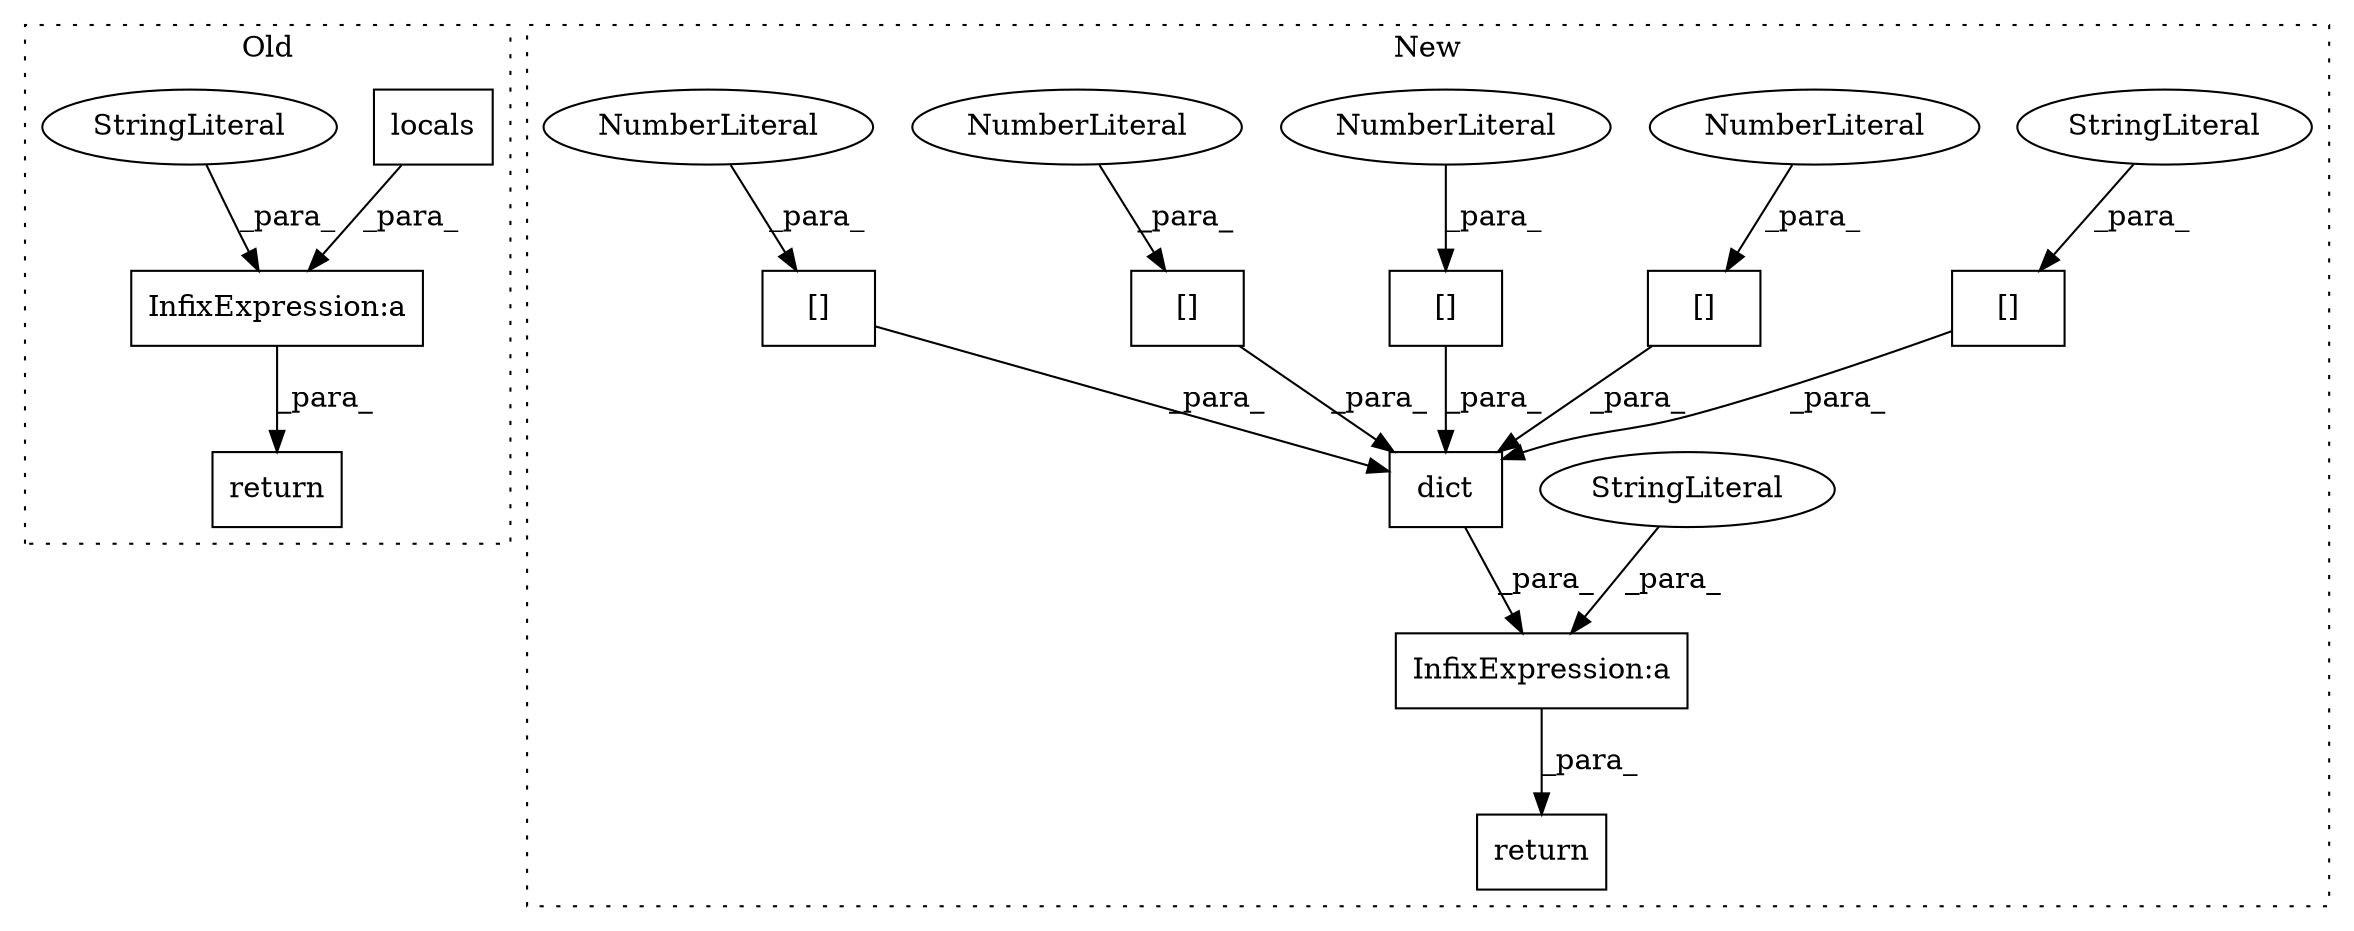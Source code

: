 digraph G {
subgraph cluster0 {
1 [label="locals" a="32" s="25387" l="8" shape="box"];
3 [label="return" a="41" s="13101" l="7" shape="box"];
6 [label="InfixExpression:a" a="27" s="25384" l="3" shape="box"];
8 [label="StringLiteral" a="45" s="13109" l="12275" shape="ellipse"];
label = "Old";
style="dotted";
}
subgraph cluster1 {
2 [label="return" a="41" s="13253" l="7" shape="box"];
4 [label="InfixExpression:a" a="27" s="25508" l="3" shape="box"];
5 [label="StringLiteral" a="45" s="13261" l="12247" shape="ellipse"];
7 [label="dict" a="32" s="25511,25569" l="5,1" shape="box"];
9 [label="[]" a="2" s="25556,25568" l="4,1" shape="box"];
10 [label="StringLiteral" a="45" s="25560" l="8" shape="ellipse"];
11 [label="[]" a="2" s="25530,25535" l="4,1" shape="box"];
12 [label="NumberLiteral" a="34" s="25534" l="1" shape="ellipse"];
13 [label="[]" a="2" s="25523,25528" l="4,1" shape="box"];
14 [label="NumberLiteral" a="34" s="25527" l="1" shape="ellipse"];
15 [label="[]" a="2" s="25516,25521" l="4,1" shape="box"];
16 [label="NumberLiteral" a="34" s="25520" l="1" shape="ellipse"];
17 [label="[]" a="2" s="25537,25542" l="4,1" shape="box"];
18 [label="NumberLiteral" a="34" s="25541" l="1" shape="ellipse"];
label = "New";
style="dotted";
}
1 -> 6 [label="_para_"];
4 -> 2 [label="_para_"];
5 -> 4 [label="_para_"];
6 -> 3 [label="_para_"];
7 -> 4 [label="_para_"];
8 -> 6 [label="_para_"];
9 -> 7 [label="_para_"];
10 -> 9 [label="_para_"];
11 -> 7 [label="_para_"];
12 -> 11 [label="_para_"];
13 -> 7 [label="_para_"];
14 -> 13 [label="_para_"];
15 -> 7 [label="_para_"];
16 -> 15 [label="_para_"];
17 -> 7 [label="_para_"];
18 -> 17 [label="_para_"];
}